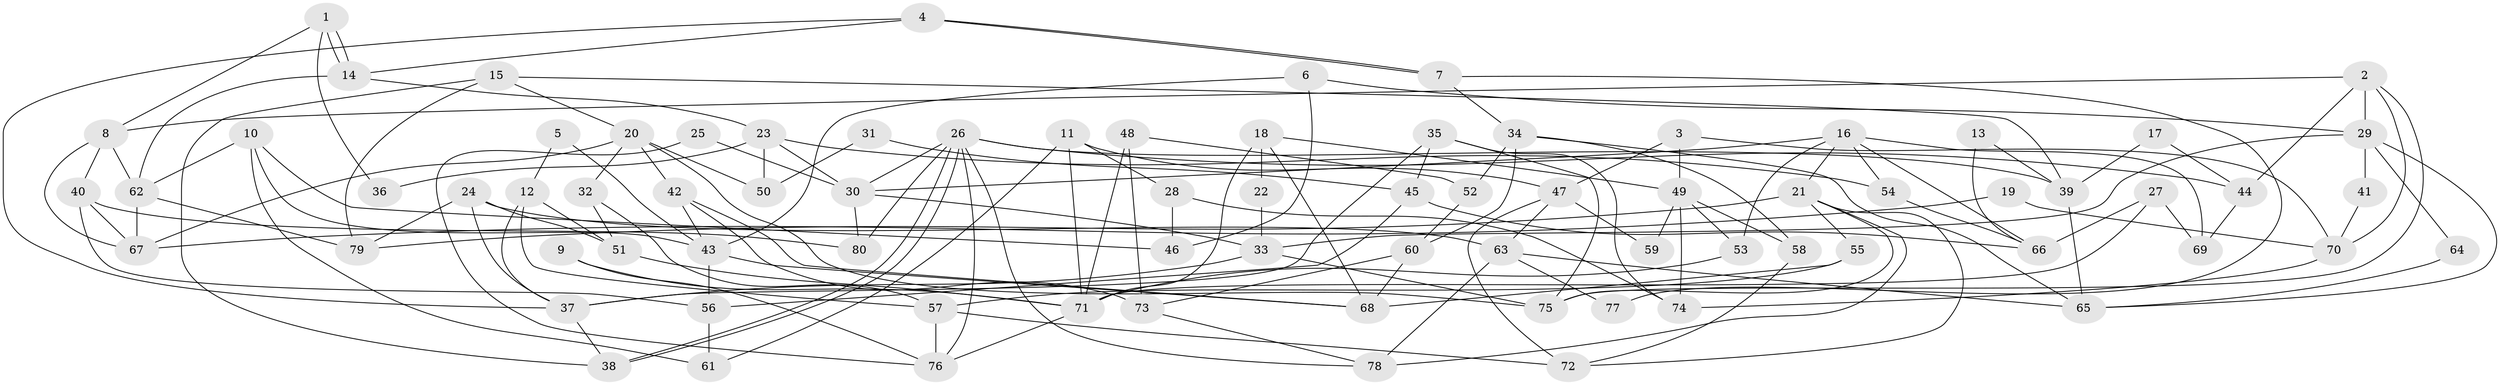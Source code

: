 // Generated by graph-tools (version 1.1) at 2025/36/03/09/25 02:36:18]
// undirected, 80 vertices, 160 edges
graph export_dot {
graph [start="1"]
  node [color=gray90,style=filled];
  1;
  2;
  3;
  4;
  5;
  6;
  7;
  8;
  9;
  10;
  11;
  12;
  13;
  14;
  15;
  16;
  17;
  18;
  19;
  20;
  21;
  22;
  23;
  24;
  25;
  26;
  27;
  28;
  29;
  30;
  31;
  32;
  33;
  34;
  35;
  36;
  37;
  38;
  39;
  40;
  41;
  42;
  43;
  44;
  45;
  46;
  47;
  48;
  49;
  50;
  51;
  52;
  53;
  54;
  55;
  56;
  57;
  58;
  59;
  60;
  61;
  62;
  63;
  64;
  65;
  66;
  67;
  68;
  69;
  70;
  71;
  72;
  73;
  74;
  75;
  76;
  77;
  78;
  79;
  80;
  1 -- 8;
  1 -- 14;
  1 -- 14;
  1 -- 36;
  2 -- 8;
  2 -- 75;
  2 -- 29;
  2 -- 44;
  2 -- 70;
  3 -- 49;
  3 -- 47;
  3 -- 70;
  4 -- 14;
  4 -- 7;
  4 -- 7;
  4 -- 37;
  5 -- 43;
  5 -- 12;
  6 -- 29;
  6 -- 43;
  6 -- 46;
  7 -- 34;
  7 -- 77;
  8 -- 62;
  8 -- 67;
  8 -- 40;
  9 -- 71;
  9 -- 76;
  10 -- 62;
  10 -- 46;
  10 -- 43;
  10 -- 61;
  11 -- 61;
  11 -- 71;
  11 -- 28;
  11 -- 47;
  12 -- 37;
  12 -- 57;
  12 -- 51;
  13 -- 39;
  13 -- 66;
  14 -- 62;
  14 -- 23;
  15 -- 38;
  15 -- 79;
  15 -- 20;
  15 -- 39;
  16 -- 21;
  16 -- 53;
  16 -- 30;
  16 -- 54;
  16 -- 66;
  16 -- 69;
  17 -- 39;
  17 -- 44;
  18 -- 71;
  18 -- 68;
  18 -- 22;
  18 -- 49;
  19 -- 67;
  19 -- 70;
  20 -- 42;
  20 -- 32;
  20 -- 50;
  20 -- 67;
  20 -- 75;
  21 -- 55;
  21 -- 75;
  21 -- 72;
  21 -- 78;
  21 -- 79;
  22 -- 33;
  23 -- 30;
  23 -- 36;
  23 -- 50;
  23 -- 54;
  24 -- 37;
  24 -- 51;
  24 -- 63;
  24 -- 79;
  25 -- 30;
  25 -- 76;
  26 -- 38;
  26 -- 38;
  26 -- 30;
  26 -- 39;
  26 -- 44;
  26 -- 76;
  26 -- 78;
  26 -- 80;
  27 -- 69;
  27 -- 66;
  27 -- 71;
  28 -- 74;
  28 -- 46;
  29 -- 65;
  29 -- 33;
  29 -- 41;
  29 -- 64;
  30 -- 33;
  30 -- 80;
  31 -- 50;
  31 -- 45;
  32 -- 51;
  32 -- 57;
  33 -- 37;
  33 -- 75;
  34 -- 60;
  34 -- 65;
  34 -- 52;
  34 -- 58;
  35 -- 75;
  35 -- 74;
  35 -- 37;
  35 -- 45;
  37 -- 38;
  39 -- 65;
  40 -- 80;
  40 -- 56;
  40 -- 67;
  41 -- 70;
  42 -- 68;
  42 -- 43;
  42 -- 73;
  43 -- 56;
  43 -- 68;
  44 -- 69;
  45 -- 66;
  45 -- 56;
  47 -- 63;
  47 -- 59;
  47 -- 72;
  48 -- 73;
  48 -- 71;
  48 -- 52;
  49 -- 58;
  49 -- 53;
  49 -- 59;
  49 -- 74;
  51 -- 71;
  52 -- 60;
  53 -- 71;
  54 -- 66;
  55 -- 57;
  55 -- 68;
  56 -- 61;
  57 -- 72;
  57 -- 76;
  58 -- 72;
  60 -- 73;
  60 -- 68;
  62 -- 67;
  62 -- 79;
  63 -- 78;
  63 -- 65;
  63 -- 77;
  64 -- 65;
  70 -- 74;
  71 -- 76;
  73 -- 78;
}
